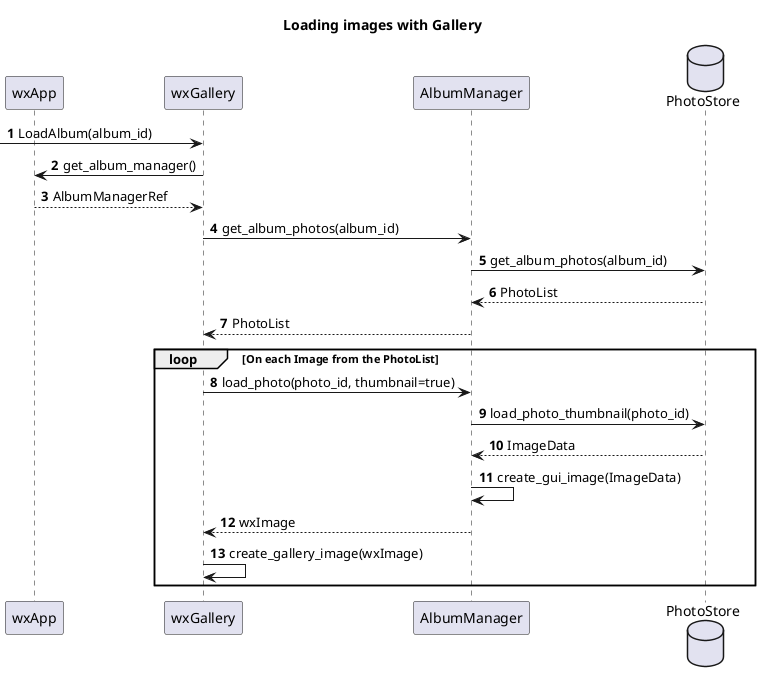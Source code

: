 @startuml
'https://plantuml.com/sequence-diagram

title Loading images with Gallery
participant     wxApp as app
participant     wxGallery as gallery
participant     AlbumManager as manager
database        PhotoStore as store

autonumber

-> gallery : LoadAlbum(album_id)
gallery -> app : get_album_manager()
app --> gallery : AlbumManagerRef
gallery -> manager : get_album_photos(album_id)
manager -> store : get_album_photos(album_id)
store --> manager : PhotoList
manager --> gallery : PhotoList

loop On each Image from the PhotoList
    gallery -> manager : load_photo(photo_id, thumbnail=true)
    manager -> store : load_photo_thumbnail(photo_id)
    store --> manager : ImageData
    manager -> manager : create_gui_image(ImageData)
    manager --> gallery : wxImage
    gallery -> gallery: create_gallery_image(wxImage)
end

@enduml